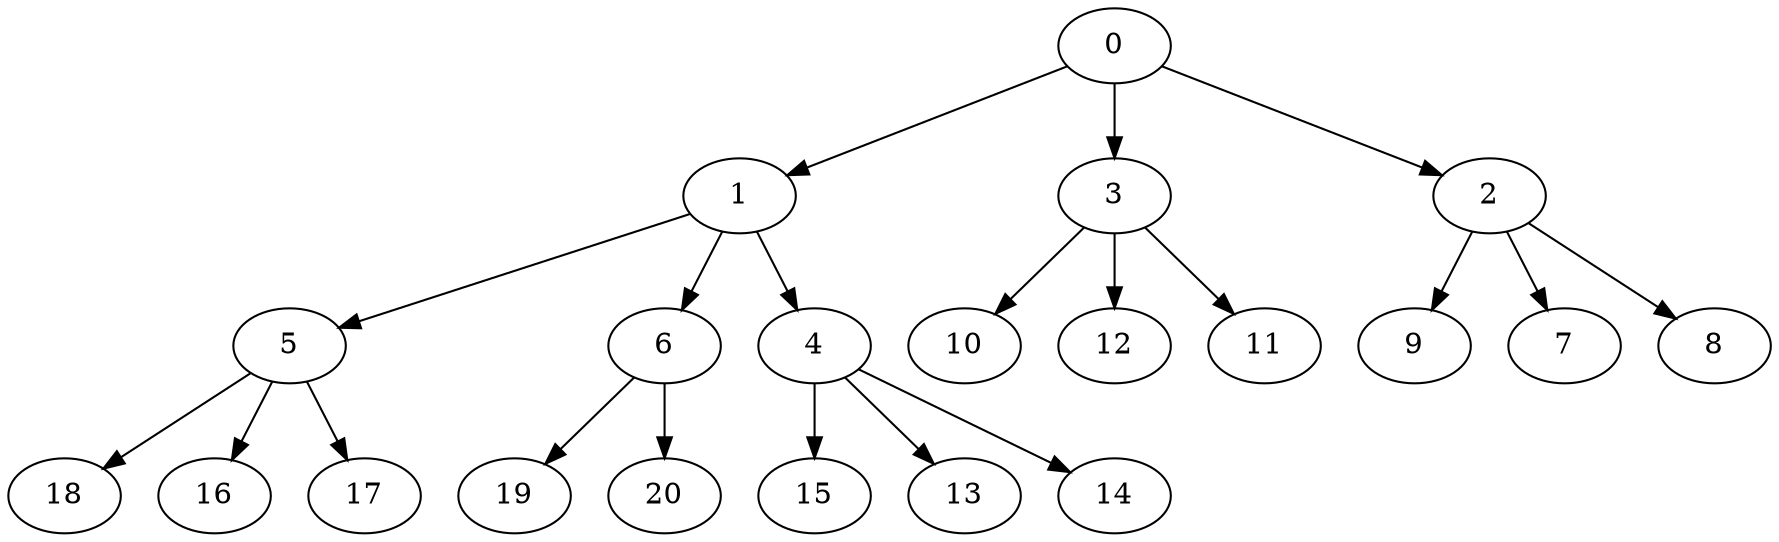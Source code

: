 digraph "OutTree-Balanced-MaxBf-3_Nodes_21_CCR_0.10_WeightType_Random_GB" {
	graph ["Duplicate states"=0,
		GraphType=OutTree,
		"Max states in OPEN"=0,
		Modes="120000ms; topo-ordered tasks, ; Pruning: task equivalence, fixed order ready list, ; F-value: ; Optimisation: best schedule length (\
SL) optimisation on equal, ",
		NumberOfTasks=21,
		"Pruned using list schedule length"=100,
		"States removed from OPEN"=0,
		TargetSystem="Homogeneous-8",
		"Time to schedule (ms)"=108,
		"Total idle time"=640,
		"Total schedule length"=227,
		"Total sequential time"=1101,
		"Total states created"=127
	];
	0	["Finish time"=50,
		Processor=0,
		"Start time"=0,
		Weight=50];
	1	["Finish time"=75,
		Processor=0,
		"Start time"=50,
		Weight=25];
	0 -> 1	[Weight=9];
	3	["Finish time"=96,
		Processor=3,
		"Start time"=54,
		Weight=42];
	0 -> 3	[Weight=4];
	2	["Finish time"=84,
		Processor=4,
		"Start time"=59,
		Weight=25];
	0 -> 2	[Weight=9];
	5	["Finish time"=158,
		Processor=0,
		"Start time"=75,
		Weight=83];
	1 -> 5	[Weight=6];
	6	["Finish time"=156,
		Processor=1,
		"Start time"=81,
		Weight=75];
	1 -> 6	[Weight=6];
	4	["Finish time"=142,
		Processor=2,
		"Start time"=84,
		Weight=58];
	1 -> 4	[Weight=9];
	18	["Finish time"=225,
		Processor=0,
		"Start time"=158,
		Weight=67];
	5 -> 18	[Weight=2];
	16	["Finish time"=206,
		Processor=5,
		"Start time"=164,
		Weight=42];
	5 -> 16	[Weight=6];
	17	["Finish time"=196,
		Processor=7,
		"Start time"=163,
		Weight=33];
	5 -> 17	[Weight=5];
	19	["Finish time"=223,
		Processor=1,
		"Start time"=156,
		Weight=67];
	6 -> 19	[Weight=6];
	20	["Finish time"=212,
		Processor=4,
		"Start time"=162,
		Weight=50];
	6 -> 20	[Weight=6];
	15	["Finish time"=225,
		Processor=2,
		"Start time"=142,
		Weight=83];
	4 -> 15	[Weight=3];
	13	["Finish time"=227,
		Processor=3,
		"Start time"=152,
		Weight=75];
	4 -> 13	[Weight=10];
	14	["Finish time"=213,
		Processor=7,
		"Start time"=196,
		Weight=17];
	4 -> 14	[Weight=3];
	10	["Finish time"=168,
		Processor=6,
		"Start time"=101,
		Weight=67];
	3 -> 10	[Weight=5];
	12	["Finish time"=159,
		Processor=7,
		"Start time"=101,
		Weight=58];
	3 -> 12	[Weight=5];
	11	["Finish time"=193,
		Processor=6,
		"Start time"=168,
		Weight=25];
	3 -> 11	[Weight=2];
	9	["Finish time"=159,
		Processor=4,
		"Start time"=84,
		Weight=75];
	2 -> 9	[Weight=9];
	7	["Finish time"=154,
		Processor=5,
		"Start time"=87,
		Weight=67];
	2 -> 7	[Weight=3];
	8	["Finish time"=210,
		Processor=6,
		"Start time"=193,
		Weight=17];
	2 -> 8	[Weight=2];
}

